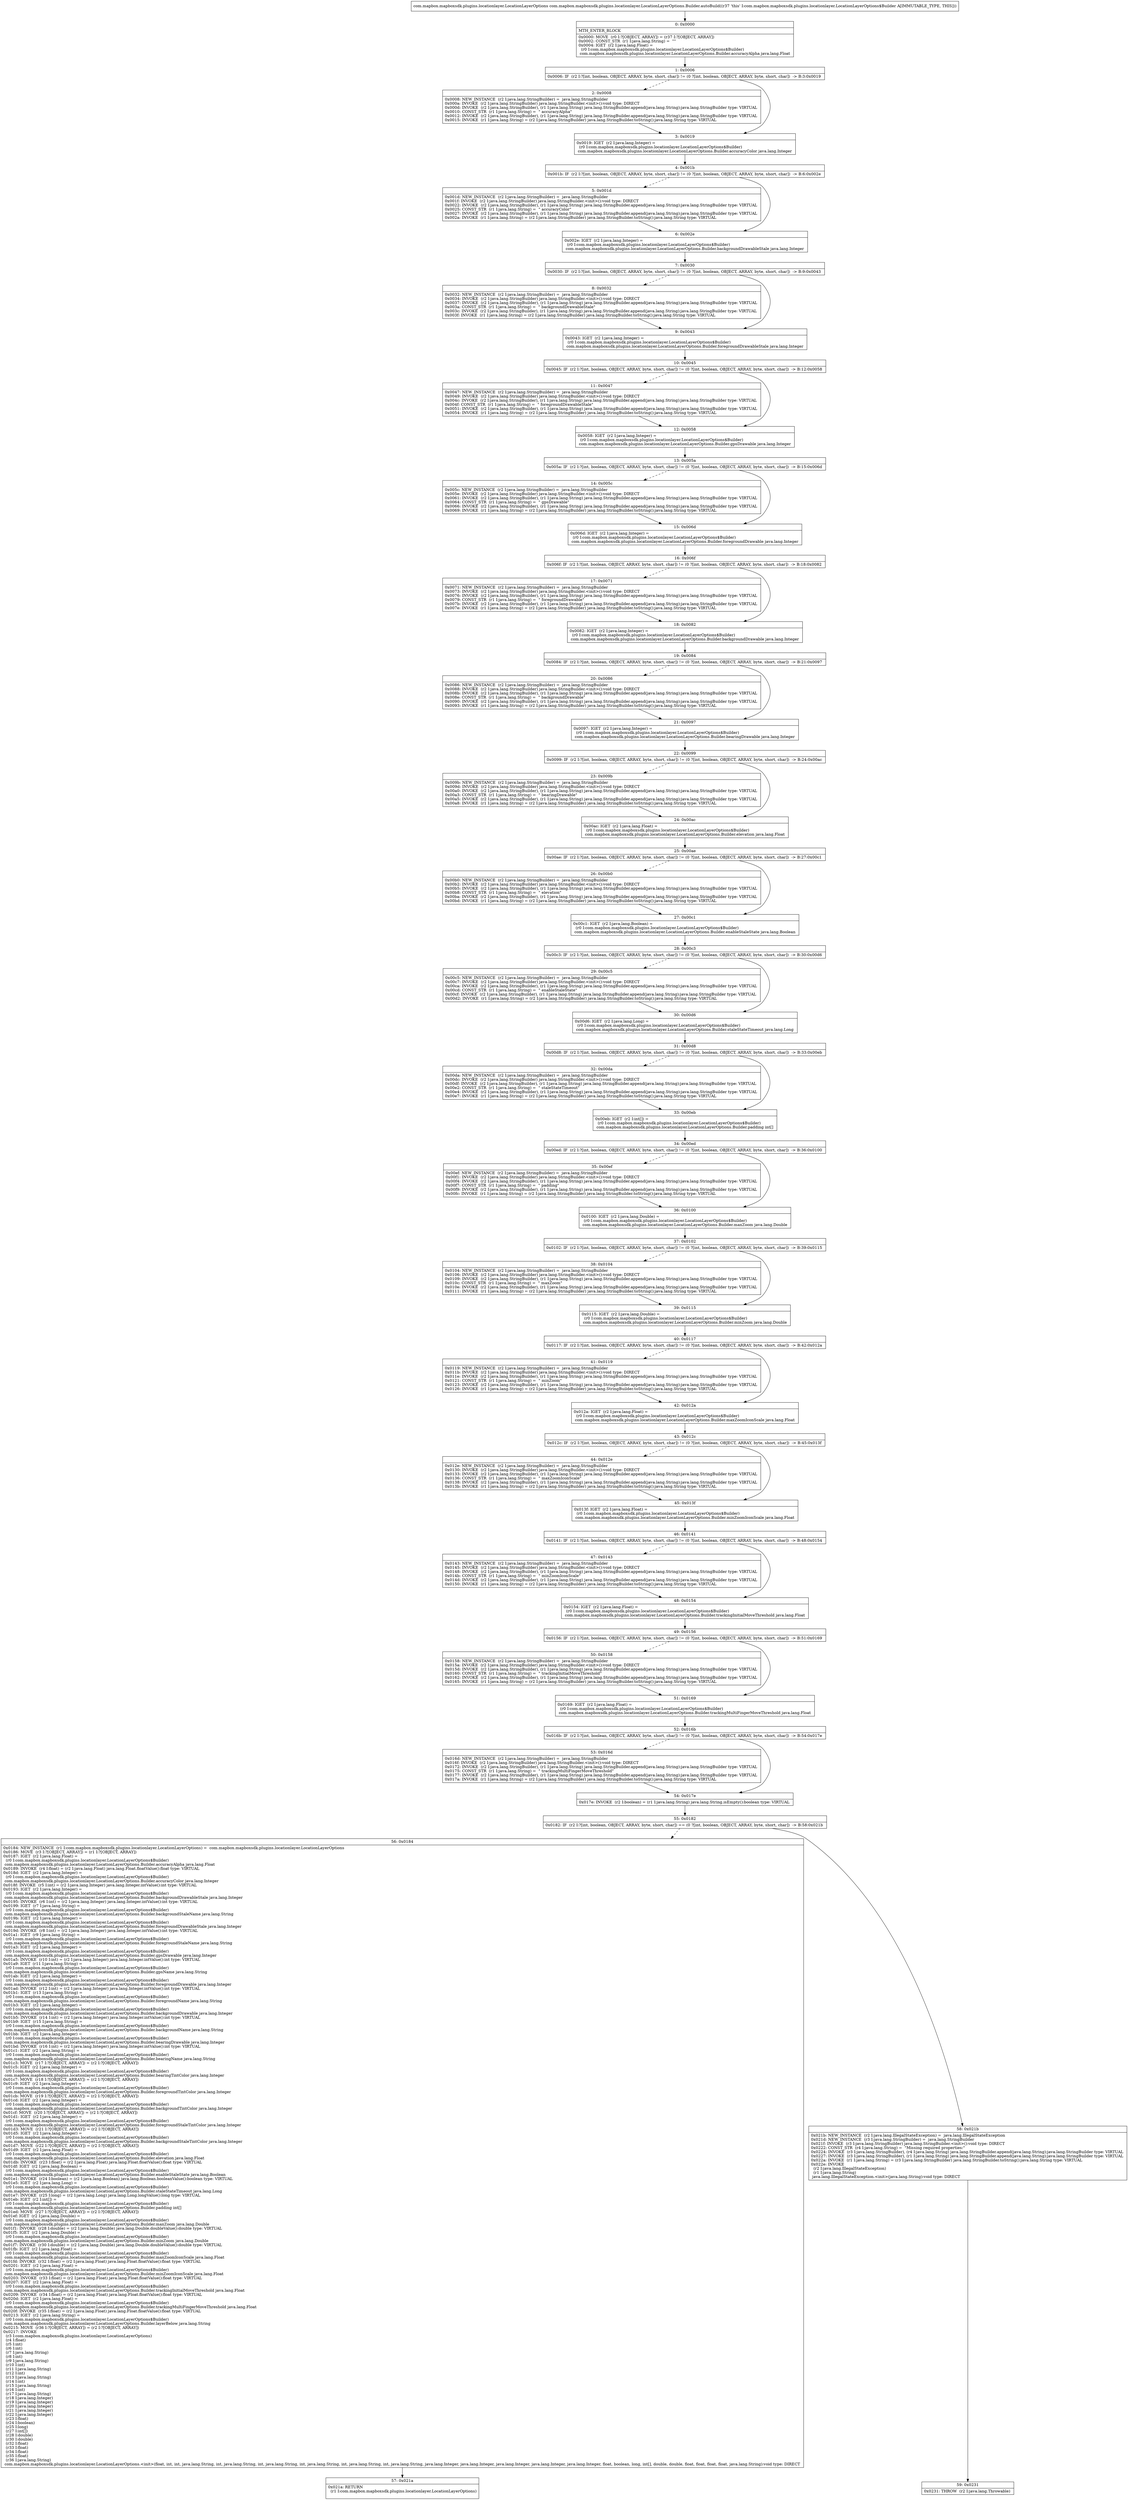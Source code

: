 digraph "CFG forcom.mapbox.mapboxsdk.plugins.locationlayer.LocationLayerOptions.Builder.autoBuild()Lcom\/mapbox\/mapboxsdk\/plugins\/locationlayer\/LocationLayerOptions;" {
Node_0 [shape=record,label="{0\:\ 0x0000|MTH_ENTER_BLOCK\l|0x0000: MOVE  (r0 I:?[OBJECT, ARRAY]) = (r37 I:?[OBJECT, ARRAY]) \l0x0002: CONST_STR  (r1 I:java.lang.String) =  \"\" \l0x0004: IGET  (r2 I:java.lang.Float) = \l  (r0 I:com.mapbox.mapboxsdk.plugins.locationlayer.LocationLayerOptions$Builder)\l com.mapbox.mapboxsdk.plugins.locationlayer.LocationLayerOptions.Builder.accuracyAlpha java.lang.Float \l}"];
Node_1 [shape=record,label="{1\:\ 0x0006|0x0006: IF  (r2 I:?[int, boolean, OBJECT, ARRAY, byte, short, char]) != (0 ?[int, boolean, OBJECT, ARRAY, byte, short, char])  \-\> B:3:0x0019 \l}"];
Node_2 [shape=record,label="{2\:\ 0x0008|0x0008: NEW_INSTANCE  (r2 I:java.lang.StringBuilder) =  java.lang.StringBuilder \l0x000a: INVOKE  (r2 I:java.lang.StringBuilder) java.lang.StringBuilder.\<init\>():void type: DIRECT \l0x000d: INVOKE  (r2 I:java.lang.StringBuilder), (r1 I:java.lang.String) java.lang.StringBuilder.append(java.lang.String):java.lang.StringBuilder type: VIRTUAL \l0x0010: CONST_STR  (r1 I:java.lang.String) =  \" accuracyAlpha\" \l0x0012: INVOKE  (r2 I:java.lang.StringBuilder), (r1 I:java.lang.String) java.lang.StringBuilder.append(java.lang.String):java.lang.StringBuilder type: VIRTUAL \l0x0015: INVOKE  (r1 I:java.lang.String) = (r2 I:java.lang.StringBuilder) java.lang.StringBuilder.toString():java.lang.String type: VIRTUAL \l}"];
Node_3 [shape=record,label="{3\:\ 0x0019|0x0019: IGET  (r2 I:java.lang.Integer) = \l  (r0 I:com.mapbox.mapboxsdk.plugins.locationlayer.LocationLayerOptions$Builder)\l com.mapbox.mapboxsdk.plugins.locationlayer.LocationLayerOptions.Builder.accuracyColor java.lang.Integer \l}"];
Node_4 [shape=record,label="{4\:\ 0x001b|0x001b: IF  (r2 I:?[int, boolean, OBJECT, ARRAY, byte, short, char]) != (0 ?[int, boolean, OBJECT, ARRAY, byte, short, char])  \-\> B:6:0x002e \l}"];
Node_5 [shape=record,label="{5\:\ 0x001d|0x001d: NEW_INSTANCE  (r2 I:java.lang.StringBuilder) =  java.lang.StringBuilder \l0x001f: INVOKE  (r2 I:java.lang.StringBuilder) java.lang.StringBuilder.\<init\>():void type: DIRECT \l0x0022: INVOKE  (r2 I:java.lang.StringBuilder), (r1 I:java.lang.String) java.lang.StringBuilder.append(java.lang.String):java.lang.StringBuilder type: VIRTUAL \l0x0025: CONST_STR  (r1 I:java.lang.String) =  \" accuracyColor\" \l0x0027: INVOKE  (r2 I:java.lang.StringBuilder), (r1 I:java.lang.String) java.lang.StringBuilder.append(java.lang.String):java.lang.StringBuilder type: VIRTUAL \l0x002a: INVOKE  (r1 I:java.lang.String) = (r2 I:java.lang.StringBuilder) java.lang.StringBuilder.toString():java.lang.String type: VIRTUAL \l}"];
Node_6 [shape=record,label="{6\:\ 0x002e|0x002e: IGET  (r2 I:java.lang.Integer) = \l  (r0 I:com.mapbox.mapboxsdk.plugins.locationlayer.LocationLayerOptions$Builder)\l com.mapbox.mapboxsdk.plugins.locationlayer.LocationLayerOptions.Builder.backgroundDrawableStale java.lang.Integer \l}"];
Node_7 [shape=record,label="{7\:\ 0x0030|0x0030: IF  (r2 I:?[int, boolean, OBJECT, ARRAY, byte, short, char]) != (0 ?[int, boolean, OBJECT, ARRAY, byte, short, char])  \-\> B:9:0x0043 \l}"];
Node_8 [shape=record,label="{8\:\ 0x0032|0x0032: NEW_INSTANCE  (r2 I:java.lang.StringBuilder) =  java.lang.StringBuilder \l0x0034: INVOKE  (r2 I:java.lang.StringBuilder) java.lang.StringBuilder.\<init\>():void type: DIRECT \l0x0037: INVOKE  (r2 I:java.lang.StringBuilder), (r1 I:java.lang.String) java.lang.StringBuilder.append(java.lang.String):java.lang.StringBuilder type: VIRTUAL \l0x003a: CONST_STR  (r1 I:java.lang.String) =  \" backgroundDrawableStale\" \l0x003c: INVOKE  (r2 I:java.lang.StringBuilder), (r1 I:java.lang.String) java.lang.StringBuilder.append(java.lang.String):java.lang.StringBuilder type: VIRTUAL \l0x003f: INVOKE  (r1 I:java.lang.String) = (r2 I:java.lang.StringBuilder) java.lang.StringBuilder.toString():java.lang.String type: VIRTUAL \l}"];
Node_9 [shape=record,label="{9\:\ 0x0043|0x0043: IGET  (r2 I:java.lang.Integer) = \l  (r0 I:com.mapbox.mapboxsdk.plugins.locationlayer.LocationLayerOptions$Builder)\l com.mapbox.mapboxsdk.plugins.locationlayer.LocationLayerOptions.Builder.foregroundDrawableStale java.lang.Integer \l}"];
Node_10 [shape=record,label="{10\:\ 0x0045|0x0045: IF  (r2 I:?[int, boolean, OBJECT, ARRAY, byte, short, char]) != (0 ?[int, boolean, OBJECT, ARRAY, byte, short, char])  \-\> B:12:0x0058 \l}"];
Node_11 [shape=record,label="{11\:\ 0x0047|0x0047: NEW_INSTANCE  (r2 I:java.lang.StringBuilder) =  java.lang.StringBuilder \l0x0049: INVOKE  (r2 I:java.lang.StringBuilder) java.lang.StringBuilder.\<init\>():void type: DIRECT \l0x004c: INVOKE  (r2 I:java.lang.StringBuilder), (r1 I:java.lang.String) java.lang.StringBuilder.append(java.lang.String):java.lang.StringBuilder type: VIRTUAL \l0x004f: CONST_STR  (r1 I:java.lang.String) =  \" foregroundDrawableStale\" \l0x0051: INVOKE  (r2 I:java.lang.StringBuilder), (r1 I:java.lang.String) java.lang.StringBuilder.append(java.lang.String):java.lang.StringBuilder type: VIRTUAL \l0x0054: INVOKE  (r1 I:java.lang.String) = (r2 I:java.lang.StringBuilder) java.lang.StringBuilder.toString():java.lang.String type: VIRTUAL \l}"];
Node_12 [shape=record,label="{12\:\ 0x0058|0x0058: IGET  (r2 I:java.lang.Integer) = \l  (r0 I:com.mapbox.mapboxsdk.plugins.locationlayer.LocationLayerOptions$Builder)\l com.mapbox.mapboxsdk.plugins.locationlayer.LocationLayerOptions.Builder.gpsDrawable java.lang.Integer \l}"];
Node_13 [shape=record,label="{13\:\ 0x005a|0x005a: IF  (r2 I:?[int, boolean, OBJECT, ARRAY, byte, short, char]) != (0 ?[int, boolean, OBJECT, ARRAY, byte, short, char])  \-\> B:15:0x006d \l}"];
Node_14 [shape=record,label="{14\:\ 0x005c|0x005c: NEW_INSTANCE  (r2 I:java.lang.StringBuilder) =  java.lang.StringBuilder \l0x005e: INVOKE  (r2 I:java.lang.StringBuilder) java.lang.StringBuilder.\<init\>():void type: DIRECT \l0x0061: INVOKE  (r2 I:java.lang.StringBuilder), (r1 I:java.lang.String) java.lang.StringBuilder.append(java.lang.String):java.lang.StringBuilder type: VIRTUAL \l0x0064: CONST_STR  (r1 I:java.lang.String) =  \" gpsDrawable\" \l0x0066: INVOKE  (r2 I:java.lang.StringBuilder), (r1 I:java.lang.String) java.lang.StringBuilder.append(java.lang.String):java.lang.StringBuilder type: VIRTUAL \l0x0069: INVOKE  (r1 I:java.lang.String) = (r2 I:java.lang.StringBuilder) java.lang.StringBuilder.toString():java.lang.String type: VIRTUAL \l}"];
Node_15 [shape=record,label="{15\:\ 0x006d|0x006d: IGET  (r2 I:java.lang.Integer) = \l  (r0 I:com.mapbox.mapboxsdk.plugins.locationlayer.LocationLayerOptions$Builder)\l com.mapbox.mapboxsdk.plugins.locationlayer.LocationLayerOptions.Builder.foregroundDrawable java.lang.Integer \l}"];
Node_16 [shape=record,label="{16\:\ 0x006f|0x006f: IF  (r2 I:?[int, boolean, OBJECT, ARRAY, byte, short, char]) != (0 ?[int, boolean, OBJECT, ARRAY, byte, short, char])  \-\> B:18:0x0082 \l}"];
Node_17 [shape=record,label="{17\:\ 0x0071|0x0071: NEW_INSTANCE  (r2 I:java.lang.StringBuilder) =  java.lang.StringBuilder \l0x0073: INVOKE  (r2 I:java.lang.StringBuilder) java.lang.StringBuilder.\<init\>():void type: DIRECT \l0x0076: INVOKE  (r2 I:java.lang.StringBuilder), (r1 I:java.lang.String) java.lang.StringBuilder.append(java.lang.String):java.lang.StringBuilder type: VIRTUAL \l0x0079: CONST_STR  (r1 I:java.lang.String) =  \" foregroundDrawable\" \l0x007b: INVOKE  (r2 I:java.lang.StringBuilder), (r1 I:java.lang.String) java.lang.StringBuilder.append(java.lang.String):java.lang.StringBuilder type: VIRTUAL \l0x007e: INVOKE  (r1 I:java.lang.String) = (r2 I:java.lang.StringBuilder) java.lang.StringBuilder.toString():java.lang.String type: VIRTUAL \l}"];
Node_18 [shape=record,label="{18\:\ 0x0082|0x0082: IGET  (r2 I:java.lang.Integer) = \l  (r0 I:com.mapbox.mapboxsdk.plugins.locationlayer.LocationLayerOptions$Builder)\l com.mapbox.mapboxsdk.plugins.locationlayer.LocationLayerOptions.Builder.backgroundDrawable java.lang.Integer \l}"];
Node_19 [shape=record,label="{19\:\ 0x0084|0x0084: IF  (r2 I:?[int, boolean, OBJECT, ARRAY, byte, short, char]) != (0 ?[int, boolean, OBJECT, ARRAY, byte, short, char])  \-\> B:21:0x0097 \l}"];
Node_20 [shape=record,label="{20\:\ 0x0086|0x0086: NEW_INSTANCE  (r2 I:java.lang.StringBuilder) =  java.lang.StringBuilder \l0x0088: INVOKE  (r2 I:java.lang.StringBuilder) java.lang.StringBuilder.\<init\>():void type: DIRECT \l0x008b: INVOKE  (r2 I:java.lang.StringBuilder), (r1 I:java.lang.String) java.lang.StringBuilder.append(java.lang.String):java.lang.StringBuilder type: VIRTUAL \l0x008e: CONST_STR  (r1 I:java.lang.String) =  \" backgroundDrawable\" \l0x0090: INVOKE  (r2 I:java.lang.StringBuilder), (r1 I:java.lang.String) java.lang.StringBuilder.append(java.lang.String):java.lang.StringBuilder type: VIRTUAL \l0x0093: INVOKE  (r1 I:java.lang.String) = (r2 I:java.lang.StringBuilder) java.lang.StringBuilder.toString():java.lang.String type: VIRTUAL \l}"];
Node_21 [shape=record,label="{21\:\ 0x0097|0x0097: IGET  (r2 I:java.lang.Integer) = \l  (r0 I:com.mapbox.mapboxsdk.plugins.locationlayer.LocationLayerOptions$Builder)\l com.mapbox.mapboxsdk.plugins.locationlayer.LocationLayerOptions.Builder.bearingDrawable java.lang.Integer \l}"];
Node_22 [shape=record,label="{22\:\ 0x0099|0x0099: IF  (r2 I:?[int, boolean, OBJECT, ARRAY, byte, short, char]) != (0 ?[int, boolean, OBJECT, ARRAY, byte, short, char])  \-\> B:24:0x00ac \l}"];
Node_23 [shape=record,label="{23\:\ 0x009b|0x009b: NEW_INSTANCE  (r2 I:java.lang.StringBuilder) =  java.lang.StringBuilder \l0x009d: INVOKE  (r2 I:java.lang.StringBuilder) java.lang.StringBuilder.\<init\>():void type: DIRECT \l0x00a0: INVOKE  (r2 I:java.lang.StringBuilder), (r1 I:java.lang.String) java.lang.StringBuilder.append(java.lang.String):java.lang.StringBuilder type: VIRTUAL \l0x00a3: CONST_STR  (r1 I:java.lang.String) =  \" bearingDrawable\" \l0x00a5: INVOKE  (r2 I:java.lang.StringBuilder), (r1 I:java.lang.String) java.lang.StringBuilder.append(java.lang.String):java.lang.StringBuilder type: VIRTUAL \l0x00a8: INVOKE  (r1 I:java.lang.String) = (r2 I:java.lang.StringBuilder) java.lang.StringBuilder.toString():java.lang.String type: VIRTUAL \l}"];
Node_24 [shape=record,label="{24\:\ 0x00ac|0x00ac: IGET  (r2 I:java.lang.Float) = \l  (r0 I:com.mapbox.mapboxsdk.plugins.locationlayer.LocationLayerOptions$Builder)\l com.mapbox.mapboxsdk.plugins.locationlayer.LocationLayerOptions.Builder.elevation java.lang.Float \l}"];
Node_25 [shape=record,label="{25\:\ 0x00ae|0x00ae: IF  (r2 I:?[int, boolean, OBJECT, ARRAY, byte, short, char]) != (0 ?[int, boolean, OBJECT, ARRAY, byte, short, char])  \-\> B:27:0x00c1 \l}"];
Node_26 [shape=record,label="{26\:\ 0x00b0|0x00b0: NEW_INSTANCE  (r2 I:java.lang.StringBuilder) =  java.lang.StringBuilder \l0x00b2: INVOKE  (r2 I:java.lang.StringBuilder) java.lang.StringBuilder.\<init\>():void type: DIRECT \l0x00b5: INVOKE  (r2 I:java.lang.StringBuilder), (r1 I:java.lang.String) java.lang.StringBuilder.append(java.lang.String):java.lang.StringBuilder type: VIRTUAL \l0x00b8: CONST_STR  (r1 I:java.lang.String) =  \" elevation\" \l0x00ba: INVOKE  (r2 I:java.lang.StringBuilder), (r1 I:java.lang.String) java.lang.StringBuilder.append(java.lang.String):java.lang.StringBuilder type: VIRTUAL \l0x00bd: INVOKE  (r1 I:java.lang.String) = (r2 I:java.lang.StringBuilder) java.lang.StringBuilder.toString():java.lang.String type: VIRTUAL \l}"];
Node_27 [shape=record,label="{27\:\ 0x00c1|0x00c1: IGET  (r2 I:java.lang.Boolean) = \l  (r0 I:com.mapbox.mapboxsdk.plugins.locationlayer.LocationLayerOptions$Builder)\l com.mapbox.mapboxsdk.plugins.locationlayer.LocationLayerOptions.Builder.enableStaleState java.lang.Boolean \l}"];
Node_28 [shape=record,label="{28\:\ 0x00c3|0x00c3: IF  (r2 I:?[int, boolean, OBJECT, ARRAY, byte, short, char]) != (0 ?[int, boolean, OBJECT, ARRAY, byte, short, char])  \-\> B:30:0x00d6 \l}"];
Node_29 [shape=record,label="{29\:\ 0x00c5|0x00c5: NEW_INSTANCE  (r2 I:java.lang.StringBuilder) =  java.lang.StringBuilder \l0x00c7: INVOKE  (r2 I:java.lang.StringBuilder) java.lang.StringBuilder.\<init\>():void type: DIRECT \l0x00ca: INVOKE  (r2 I:java.lang.StringBuilder), (r1 I:java.lang.String) java.lang.StringBuilder.append(java.lang.String):java.lang.StringBuilder type: VIRTUAL \l0x00cd: CONST_STR  (r1 I:java.lang.String) =  \" enableStaleState\" \l0x00cf: INVOKE  (r2 I:java.lang.StringBuilder), (r1 I:java.lang.String) java.lang.StringBuilder.append(java.lang.String):java.lang.StringBuilder type: VIRTUAL \l0x00d2: INVOKE  (r1 I:java.lang.String) = (r2 I:java.lang.StringBuilder) java.lang.StringBuilder.toString():java.lang.String type: VIRTUAL \l}"];
Node_30 [shape=record,label="{30\:\ 0x00d6|0x00d6: IGET  (r2 I:java.lang.Long) = \l  (r0 I:com.mapbox.mapboxsdk.plugins.locationlayer.LocationLayerOptions$Builder)\l com.mapbox.mapboxsdk.plugins.locationlayer.LocationLayerOptions.Builder.staleStateTimeout java.lang.Long \l}"];
Node_31 [shape=record,label="{31\:\ 0x00d8|0x00d8: IF  (r2 I:?[int, boolean, OBJECT, ARRAY, byte, short, char]) != (0 ?[int, boolean, OBJECT, ARRAY, byte, short, char])  \-\> B:33:0x00eb \l}"];
Node_32 [shape=record,label="{32\:\ 0x00da|0x00da: NEW_INSTANCE  (r2 I:java.lang.StringBuilder) =  java.lang.StringBuilder \l0x00dc: INVOKE  (r2 I:java.lang.StringBuilder) java.lang.StringBuilder.\<init\>():void type: DIRECT \l0x00df: INVOKE  (r2 I:java.lang.StringBuilder), (r1 I:java.lang.String) java.lang.StringBuilder.append(java.lang.String):java.lang.StringBuilder type: VIRTUAL \l0x00e2: CONST_STR  (r1 I:java.lang.String) =  \" staleStateTimeout\" \l0x00e4: INVOKE  (r2 I:java.lang.StringBuilder), (r1 I:java.lang.String) java.lang.StringBuilder.append(java.lang.String):java.lang.StringBuilder type: VIRTUAL \l0x00e7: INVOKE  (r1 I:java.lang.String) = (r2 I:java.lang.StringBuilder) java.lang.StringBuilder.toString():java.lang.String type: VIRTUAL \l}"];
Node_33 [shape=record,label="{33\:\ 0x00eb|0x00eb: IGET  (r2 I:int[]) = \l  (r0 I:com.mapbox.mapboxsdk.plugins.locationlayer.LocationLayerOptions$Builder)\l com.mapbox.mapboxsdk.plugins.locationlayer.LocationLayerOptions.Builder.padding int[] \l}"];
Node_34 [shape=record,label="{34\:\ 0x00ed|0x00ed: IF  (r2 I:?[int, boolean, OBJECT, ARRAY, byte, short, char]) != (0 ?[int, boolean, OBJECT, ARRAY, byte, short, char])  \-\> B:36:0x0100 \l}"];
Node_35 [shape=record,label="{35\:\ 0x00ef|0x00ef: NEW_INSTANCE  (r2 I:java.lang.StringBuilder) =  java.lang.StringBuilder \l0x00f1: INVOKE  (r2 I:java.lang.StringBuilder) java.lang.StringBuilder.\<init\>():void type: DIRECT \l0x00f4: INVOKE  (r2 I:java.lang.StringBuilder), (r1 I:java.lang.String) java.lang.StringBuilder.append(java.lang.String):java.lang.StringBuilder type: VIRTUAL \l0x00f7: CONST_STR  (r1 I:java.lang.String) =  \" padding\" \l0x00f9: INVOKE  (r2 I:java.lang.StringBuilder), (r1 I:java.lang.String) java.lang.StringBuilder.append(java.lang.String):java.lang.StringBuilder type: VIRTUAL \l0x00fc: INVOKE  (r1 I:java.lang.String) = (r2 I:java.lang.StringBuilder) java.lang.StringBuilder.toString():java.lang.String type: VIRTUAL \l}"];
Node_36 [shape=record,label="{36\:\ 0x0100|0x0100: IGET  (r2 I:java.lang.Double) = \l  (r0 I:com.mapbox.mapboxsdk.plugins.locationlayer.LocationLayerOptions$Builder)\l com.mapbox.mapboxsdk.plugins.locationlayer.LocationLayerOptions.Builder.maxZoom java.lang.Double \l}"];
Node_37 [shape=record,label="{37\:\ 0x0102|0x0102: IF  (r2 I:?[int, boolean, OBJECT, ARRAY, byte, short, char]) != (0 ?[int, boolean, OBJECT, ARRAY, byte, short, char])  \-\> B:39:0x0115 \l}"];
Node_38 [shape=record,label="{38\:\ 0x0104|0x0104: NEW_INSTANCE  (r2 I:java.lang.StringBuilder) =  java.lang.StringBuilder \l0x0106: INVOKE  (r2 I:java.lang.StringBuilder) java.lang.StringBuilder.\<init\>():void type: DIRECT \l0x0109: INVOKE  (r2 I:java.lang.StringBuilder), (r1 I:java.lang.String) java.lang.StringBuilder.append(java.lang.String):java.lang.StringBuilder type: VIRTUAL \l0x010c: CONST_STR  (r1 I:java.lang.String) =  \" maxZoom\" \l0x010e: INVOKE  (r2 I:java.lang.StringBuilder), (r1 I:java.lang.String) java.lang.StringBuilder.append(java.lang.String):java.lang.StringBuilder type: VIRTUAL \l0x0111: INVOKE  (r1 I:java.lang.String) = (r2 I:java.lang.StringBuilder) java.lang.StringBuilder.toString():java.lang.String type: VIRTUAL \l}"];
Node_39 [shape=record,label="{39\:\ 0x0115|0x0115: IGET  (r2 I:java.lang.Double) = \l  (r0 I:com.mapbox.mapboxsdk.plugins.locationlayer.LocationLayerOptions$Builder)\l com.mapbox.mapboxsdk.plugins.locationlayer.LocationLayerOptions.Builder.minZoom java.lang.Double \l}"];
Node_40 [shape=record,label="{40\:\ 0x0117|0x0117: IF  (r2 I:?[int, boolean, OBJECT, ARRAY, byte, short, char]) != (0 ?[int, boolean, OBJECT, ARRAY, byte, short, char])  \-\> B:42:0x012a \l}"];
Node_41 [shape=record,label="{41\:\ 0x0119|0x0119: NEW_INSTANCE  (r2 I:java.lang.StringBuilder) =  java.lang.StringBuilder \l0x011b: INVOKE  (r2 I:java.lang.StringBuilder) java.lang.StringBuilder.\<init\>():void type: DIRECT \l0x011e: INVOKE  (r2 I:java.lang.StringBuilder), (r1 I:java.lang.String) java.lang.StringBuilder.append(java.lang.String):java.lang.StringBuilder type: VIRTUAL \l0x0121: CONST_STR  (r1 I:java.lang.String) =  \" minZoom\" \l0x0123: INVOKE  (r2 I:java.lang.StringBuilder), (r1 I:java.lang.String) java.lang.StringBuilder.append(java.lang.String):java.lang.StringBuilder type: VIRTUAL \l0x0126: INVOKE  (r1 I:java.lang.String) = (r2 I:java.lang.StringBuilder) java.lang.StringBuilder.toString():java.lang.String type: VIRTUAL \l}"];
Node_42 [shape=record,label="{42\:\ 0x012a|0x012a: IGET  (r2 I:java.lang.Float) = \l  (r0 I:com.mapbox.mapboxsdk.plugins.locationlayer.LocationLayerOptions$Builder)\l com.mapbox.mapboxsdk.plugins.locationlayer.LocationLayerOptions.Builder.maxZoomIconScale java.lang.Float \l}"];
Node_43 [shape=record,label="{43\:\ 0x012c|0x012c: IF  (r2 I:?[int, boolean, OBJECT, ARRAY, byte, short, char]) != (0 ?[int, boolean, OBJECT, ARRAY, byte, short, char])  \-\> B:45:0x013f \l}"];
Node_44 [shape=record,label="{44\:\ 0x012e|0x012e: NEW_INSTANCE  (r2 I:java.lang.StringBuilder) =  java.lang.StringBuilder \l0x0130: INVOKE  (r2 I:java.lang.StringBuilder) java.lang.StringBuilder.\<init\>():void type: DIRECT \l0x0133: INVOKE  (r2 I:java.lang.StringBuilder), (r1 I:java.lang.String) java.lang.StringBuilder.append(java.lang.String):java.lang.StringBuilder type: VIRTUAL \l0x0136: CONST_STR  (r1 I:java.lang.String) =  \" maxZoomIconScale\" \l0x0138: INVOKE  (r2 I:java.lang.StringBuilder), (r1 I:java.lang.String) java.lang.StringBuilder.append(java.lang.String):java.lang.StringBuilder type: VIRTUAL \l0x013b: INVOKE  (r1 I:java.lang.String) = (r2 I:java.lang.StringBuilder) java.lang.StringBuilder.toString():java.lang.String type: VIRTUAL \l}"];
Node_45 [shape=record,label="{45\:\ 0x013f|0x013f: IGET  (r2 I:java.lang.Float) = \l  (r0 I:com.mapbox.mapboxsdk.plugins.locationlayer.LocationLayerOptions$Builder)\l com.mapbox.mapboxsdk.plugins.locationlayer.LocationLayerOptions.Builder.minZoomIconScale java.lang.Float \l}"];
Node_46 [shape=record,label="{46\:\ 0x0141|0x0141: IF  (r2 I:?[int, boolean, OBJECT, ARRAY, byte, short, char]) != (0 ?[int, boolean, OBJECT, ARRAY, byte, short, char])  \-\> B:48:0x0154 \l}"];
Node_47 [shape=record,label="{47\:\ 0x0143|0x0143: NEW_INSTANCE  (r2 I:java.lang.StringBuilder) =  java.lang.StringBuilder \l0x0145: INVOKE  (r2 I:java.lang.StringBuilder) java.lang.StringBuilder.\<init\>():void type: DIRECT \l0x0148: INVOKE  (r2 I:java.lang.StringBuilder), (r1 I:java.lang.String) java.lang.StringBuilder.append(java.lang.String):java.lang.StringBuilder type: VIRTUAL \l0x014b: CONST_STR  (r1 I:java.lang.String) =  \" minZoomIconScale\" \l0x014d: INVOKE  (r2 I:java.lang.StringBuilder), (r1 I:java.lang.String) java.lang.StringBuilder.append(java.lang.String):java.lang.StringBuilder type: VIRTUAL \l0x0150: INVOKE  (r1 I:java.lang.String) = (r2 I:java.lang.StringBuilder) java.lang.StringBuilder.toString():java.lang.String type: VIRTUAL \l}"];
Node_48 [shape=record,label="{48\:\ 0x0154|0x0154: IGET  (r2 I:java.lang.Float) = \l  (r0 I:com.mapbox.mapboxsdk.plugins.locationlayer.LocationLayerOptions$Builder)\l com.mapbox.mapboxsdk.plugins.locationlayer.LocationLayerOptions.Builder.trackingInitialMoveThreshold java.lang.Float \l}"];
Node_49 [shape=record,label="{49\:\ 0x0156|0x0156: IF  (r2 I:?[int, boolean, OBJECT, ARRAY, byte, short, char]) != (0 ?[int, boolean, OBJECT, ARRAY, byte, short, char])  \-\> B:51:0x0169 \l}"];
Node_50 [shape=record,label="{50\:\ 0x0158|0x0158: NEW_INSTANCE  (r2 I:java.lang.StringBuilder) =  java.lang.StringBuilder \l0x015a: INVOKE  (r2 I:java.lang.StringBuilder) java.lang.StringBuilder.\<init\>():void type: DIRECT \l0x015d: INVOKE  (r2 I:java.lang.StringBuilder), (r1 I:java.lang.String) java.lang.StringBuilder.append(java.lang.String):java.lang.StringBuilder type: VIRTUAL \l0x0160: CONST_STR  (r1 I:java.lang.String) =  \" trackingInitialMoveThreshold\" \l0x0162: INVOKE  (r2 I:java.lang.StringBuilder), (r1 I:java.lang.String) java.lang.StringBuilder.append(java.lang.String):java.lang.StringBuilder type: VIRTUAL \l0x0165: INVOKE  (r1 I:java.lang.String) = (r2 I:java.lang.StringBuilder) java.lang.StringBuilder.toString():java.lang.String type: VIRTUAL \l}"];
Node_51 [shape=record,label="{51\:\ 0x0169|0x0169: IGET  (r2 I:java.lang.Float) = \l  (r0 I:com.mapbox.mapboxsdk.plugins.locationlayer.LocationLayerOptions$Builder)\l com.mapbox.mapboxsdk.plugins.locationlayer.LocationLayerOptions.Builder.trackingMultiFingerMoveThreshold java.lang.Float \l}"];
Node_52 [shape=record,label="{52\:\ 0x016b|0x016b: IF  (r2 I:?[int, boolean, OBJECT, ARRAY, byte, short, char]) != (0 ?[int, boolean, OBJECT, ARRAY, byte, short, char])  \-\> B:54:0x017e \l}"];
Node_53 [shape=record,label="{53\:\ 0x016d|0x016d: NEW_INSTANCE  (r2 I:java.lang.StringBuilder) =  java.lang.StringBuilder \l0x016f: INVOKE  (r2 I:java.lang.StringBuilder) java.lang.StringBuilder.\<init\>():void type: DIRECT \l0x0172: INVOKE  (r2 I:java.lang.StringBuilder), (r1 I:java.lang.String) java.lang.StringBuilder.append(java.lang.String):java.lang.StringBuilder type: VIRTUAL \l0x0175: CONST_STR  (r1 I:java.lang.String) =  \" trackingMultiFingerMoveThreshold\" \l0x0177: INVOKE  (r2 I:java.lang.StringBuilder), (r1 I:java.lang.String) java.lang.StringBuilder.append(java.lang.String):java.lang.StringBuilder type: VIRTUAL \l0x017a: INVOKE  (r1 I:java.lang.String) = (r2 I:java.lang.StringBuilder) java.lang.StringBuilder.toString():java.lang.String type: VIRTUAL \l}"];
Node_54 [shape=record,label="{54\:\ 0x017e|0x017e: INVOKE  (r2 I:boolean) = (r1 I:java.lang.String) java.lang.String.isEmpty():boolean type: VIRTUAL \l}"];
Node_55 [shape=record,label="{55\:\ 0x0182|0x0182: IF  (r2 I:?[int, boolean, OBJECT, ARRAY, byte, short, char]) == (0 ?[int, boolean, OBJECT, ARRAY, byte, short, char])  \-\> B:58:0x021b \l}"];
Node_56 [shape=record,label="{56\:\ 0x0184|0x0184: NEW_INSTANCE  (r1 I:com.mapbox.mapboxsdk.plugins.locationlayer.LocationLayerOptions) =  com.mapbox.mapboxsdk.plugins.locationlayer.LocationLayerOptions \l0x0186: MOVE  (r3 I:?[OBJECT, ARRAY]) = (r1 I:?[OBJECT, ARRAY]) \l0x0187: IGET  (r2 I:java.lang.Float) = \l  (r0 I:com.mapbox.mapboxsdk.plugins.locationlayer.LocationLayerOptions$Builder)\l com.mapbox.mapboxsdk.plugins.locationlayer.LocationLayerOptions.Builder.accuracyAlpha java.lang.Float \l0x0189: INVOKE  (r4 I:float) = (r2 I:java.lang.Float) java.lang.Float.floatValue():float type: VIRTUAL \l0x018d: IGET  (r2 I:java.lang.Integer) = \l  (r0 I:com.mapbox.mapboxsdk.plugins.locationlayer.LocationLayerOptions$Builder)\l com.mapbox.mapboxsdk.plugins.locationlayer.LocationLayerOptions.Builder.accuracyColor java.lang.Integer \l0x018f: INVOKE  (r5 I:int) = (r2 I:java.lang.Integer) java.lang.Integer.intValue():int type: VIRTUAL \l0x0193: IGET  (r2 I:java.lang.Integer) = \l  (r0 I:com.mapbox.mapboxsdk.plugins.locationlayer.LocationLayerOptions$Builder)\l com.mapbox.mapboxsdk.plugins.locationlayer.LocationLayerOptions.Builder.backgroundDrawableStale java.lang.Integer \l0x0195: INVOKE  (r6 I:int) = (r2 I:java.lang.Integer) java.lang.Integer.intValue():int type: VIRTUAL \l0x0199: IGET  (r7 I:java.lang.String) = \l  (r0 I:com.mapbox.mapboxsdk.plugins.locationlayer.LocationLayerOptions$Builder)\l com.mapbox.mapboxsdk.plugins.locationlayer.LocationLayerOptions.Builder.backgroundStaleName java.lang.String \l0x019b: IGET  (r2 I:java.lang.Integer) = \l  (r0 I:com.mapbox.mapboxsdk.plugins.locationlayer.LocationLayerOptions$Builder)\l com.mapbox.mapboxsdk.plugins.locationlayer.LocationLayerOptions.Builder.foregroundDrawableStale java.lang.Integer \l0x019d: INVOKE  (r8 I:int) = (r2 I:java.lang.Integer) java.lang.Integer.intValue():int type: VIRTUAL \l0x01a1: IGET  (r9 I:java.lang.String) = \l  (r0 I:com.mapbox.mapboxsdk.plugins.locationlayer.LocationLayerOptions$Builder)\l com.mapbox.mapboxsdk.plugins.locationlayer.LocationLayerOptions.Builder.foregroundStaleName java.lang.String \l0x01a3: IGET  (r2 I:java.lang.Integer) = \l  (r0 I:com.mapbox.mapboxsdk.plugins.locationlayer.LocationLayerOptions$Builder)\l com.mapbox.mapboxsdk.plugins.locationlayer.LocationLayerOptions.Builder.gpsDrawable java.lang.Integer \l0x01a5: INVOKE  (r10 I:int) = (r2 I:java.lang.Integer) java.lang.Integer.intValue():int type: VIRTUAL \l0x01a9: IGET  (r11 I:java.lang.String) = \l  (r0 I:com.mapbox.mapboxsdk.plugins.locationlayer.LocationLayerOptions$Builder)\l com.mapbox.mapboxsdk.plugins.locationlayer.LocationLayerOptions.Builder.gpsName java.lang.String \l0x01ab: IGET  (r2 I:java.lang.Integer) = \l  (r0 I:com.mapbox.mapboxsdk.plugins.locationlayer.LocationLayerOptions$Builder)\l com.mapbox.mapboxsdk.plugins.locationlayer.LocationLayerOptions.Builder.foregroundDrawable java.lang.Integer \l0x01ad: INVOKE  (r12 I:int) = (r2 I:java.lang.Integer) java.lang.Integer.intValue():int type: VIRTUAL \l0x01b1: IGET  (r13 I:java.lang.String) = \l  (r0 I:com.mapbox.mapboxsdk.plugins.locationlayer.LocationLayerOptions$Builder)\l com.mapbox.mapboxsdk.plugins.locationlayer.LocationLayerOptions.Builder.foregroundName java.lang.String \l0x01b3: IGET  (r2 I:java.lang.Integer) = \l  (r0 I:com.mapbox.mapboxsdk.plugins.locationlayer.LocationLayerOptions$Builder)\l com.mapbox.mapboxsdk.plugins.locationlayer.LocationLayerOptions.Builder.backgroundDrawable java.lang.Integer \l0x01b5: INVOKE  (r14 I:int) = (r2 I:java.lang.Integer) java.lang.Integer.intValue():int type: VIRTUAL \l0x01b9: IGET  (r15 I:java.lang.String) = \l  (r0 I:com.mapbox.mapboxsdk.plugins.locationlayer.LocationLayerOptions$Builder)\l com.mapbox.mapboxsdk.plugins.locationlayer.LocationLayerOptions.Builder.backgroundName java.lang.String \l0x01bb: IGET  (r2 I:java.lang.Integer) = \l  (r0 I:com.mapbox.mapboxsdk.plugins.locationlayer.LocationLayerOptions$Builder)\l com.mapbox.mapboxsdk.plugins.locationlayer.LocationLayerOptions.Builder.bearingDrawable java.lang.Integer \l0x01bd: INVOKE  (r16 I:int) = (r2 I:java.lang.Integer) java.lang.Integer.intValue():int type: VIRTUAL \l0x01c1: IGET  (r2 I:java.lang.String) = \l  (r0 I:com.mapbox.mapboxsdk.plugins.locationlayer.LocationLayerOptions$Builder)\l com.mapbox.mapboxsdk.plugins.locationlayer.LocationLayerOptions.Builder.bearingName java.lang.String \l0x01c3: MOVE  (r17 I:?[OBJECT, ARRAY]) = (r2 I:?[OBJECT, ARRAY]) \l0x01c5: IGET  (r2 I:java.lang.Integer) = \l  (r0 I:com.mapbox.mapboxsdk.plugins.locationlayer.LocationLayerOptions$Builder)\l com.mapbox.mapboxsdk.plugins.locationlayer.LocationLayerOptions.Builder.bearingTintColor java.lang.Integer \l0x01c7: MOVE  (r18 I:?[OBJECT, ARRAY]) = (r2 I:?[OBJECT, ARRAY]) \l0x01c9: IGET  (r2 I:java.lang.Integer) = \l  (r0 I:com.mapbox.mapboxsdk.plugins.locationlayer.LocationLayerOptions$Builder)\l com.mapbox.mapboxsdk.plugins.locationlayer.LocationLayerOptions.Builder.foregroundTintColor java.lang.Integer \l0x01cb: MOVE  (r19 I:?[OBJECT, ARRAY]) = (r2 I:?[OBJECT, ARRAY]) \l0x01cd: IGET  (r2 I:java.lang.Integer) = \l  (r0 I:com.mapbox.mapboxsdk.plugins.locationlayer.LocationLayerOptions$Builder)\l com.mapbox.mapboxsdk.plugins.locationlayer.LocationLayerOptions.Builder.backgroundTintColor java.lang.Integer \l0x01cf: MOVE  (r20 I:?[OBJECT, ARRAY]) = (r2 I:?[OBJECT, ARRAY]) \l0x01d1: IGET  (r2 I:java.lang.Integer) = \l  (r0 I:com.mapbox.mapboxsdk.plugins.locationlayer.LocationLayerOptions$Builder)\l com.mapbox.mapboxsdk.plugins.locationlayer.LocationLayerOptions.Builder.foregroundStaleTintColor java.lang.Integer \l0x01d3: MOVE  (r21 I:?[OBJECT, ARRAY]) = (r2 I:?[OBJECT, ARRAY]) \l0x01d5: IGET  (r2 I:java.lang.Integer) = \l  (r0 I:com.mapbox.mapboxsdk.plugins.locationlayer.LocationLayerOptions$Builder)\l com.mapbox.mapboxsdk.plugins.locationlayer.LocationLayerOptions.Builder.backgroundStaleTintColor java.lang.Integer \l0x01d7: MOVE  (r22 I:?[OBJECT, ARRAY]) = (r2 I:?[OBJECT, ARRAY]) \l0x01d9: IGET  (r2 I:java.lang.Float) = \l  (r0 I:com.mapbox.mapboxsdk.plugins.locationlayer.LocationLayerOptions$Builder)\l com.mapbox.mapboxsdk.plugins.locationlayer.LocationLayerOptions.Builder.elevation java.lang.Float \l0x01db: INVOKE  (r23 I:float) = (r2 I:java.lang.Float) java.lang.Float.floatValue():float type: VIRTUAL \l0x01df: IGET  (r2 I:java.lang.Boolean) = \l  (r0 I:com.mapbox.mapboxsdk.plugins.locationlayer.LocationLayerOptions$Builder)\l com.mapbox.mapboxsdk.plugins.locationlayer.LocationLayerOptions.Builder.enableStaleState java.lang.Boolean \l0x01e1: INVOKE  (r24 I:boolean) = (r2 I:java.lang.Boolean) java.lang.Boolean.booleanValue():boolean type: VIRTUAL \l0x01e5: IGET  (r2 I:java.lang.Long) = \l  (r0 I:com.mapbox.mapboxsdk.plugins.locationlayer.LocationLayerOptions$Builder)\l com.mapbox.mapboxsdk.plugins.locationlayer.LocationLayerOptions.Builder.staleStateTimeout java.lang.Long \l0x01e7: INVOKE  (r25 I:long) = (r2 I:java.lang.Long) java.lang.Long.longValue():long type: VIRTUAL \l0x01eb: IGET  (r2 I:int[]) = \l  (r0 I:com.mapbox.mapboxsdk.plugins.locationlayer.LocationLayerOptions$Builder)\l com.mapbox.mapboxsdk.plugins.locationlayer.LocationLayerOptions.Builder.padding int[] \l0x01ed: MOVE  (r27 I:?[OBJECT, ARRAY]) = (r2 I:?[OBJECT, ARRAY]) \l0x01ef: IGET  (r2 I:java.lang.Double) = \l  (r0 I:com.mapbox.mapboxsdk.plugins.locationlayer.LocationLayerOptions$Builder)\l com.mapbox.mapboxsdk.plugins.locationlayer.LocationLayerOptions.Builder.maxZoom java.lang.Double \l0x01f1: INVOKE  (r28 I:double) = (r2 I:java.lang.Double) java.lang.Double.doubleValue():double type: VIRTUAL \l0x01f5: IGET  (r2 I:java.lang.Double) = \l  (r0 I:com.mapbox.mapboxsdk.plugins.locationlayer.LocationLayerOptions$Builder)\l com.mapbox.mapboxsdk.plugins.locationlayer.LocationLayerOptions.Builder.minZoom java.lang.Double \l0x01f7: INVOKE  (r30 I:double) = (r2 I:java.lang.Double) java.lang.Double.doubleValue():double type: VIRTUAL \l0x01fb: IGET  (r2 I:java.lang.Float) = \l  (r0 I:com.mapbox.mapboxsdk.plugins.locationlayer.LocationLayerOptions$Builder)\l com.mapbox.mapboxsdk.plugins.locationlayer.LocationLayerOptions.Builder.maxZoomIconScale java.lang.Float \l0x01fd: INVOKE  (r32 I:float) = (r2 I:java.lang.Float) java.lang.Float.floatValue():float type: VIRTUAL \l0x0201: IGET  (r2 I:java.lang.Float) = \l  (r0 I:com.mapbox.mapboxsdk.plugins.locationlayer.LocationLayerOptions$Builder)\l com.mapbox.mapboxsdk.plugins.locationlayer.LocationLayerOptions.Builder.minZoomIconScale java.lang.Float \l0x0203: INVOKE  (r33 I:float) = (r2 I:java.lang.Float) java.lang.Float.floatValue():float type: VIRTUAL \l0x0207: IGET  (r2 I:java.lang.Float) = \l  (r0 I:com.mapbox.mapboxsdk.plugins.locationlayer.LocationLayerOptions$Builder)\l com.mapbox.mapboxsdk.plugins.locationlayer.LocationLayerOptions.Builder.trackingInitialMoveThreshold java.lang.Float \l0x0209: INVOKE  (r34 I:float) = (r2 I:java.lang.Float) java.lang.Float.floatValue():float type: VIRTUAL \l0x020d: IGET  (r2 I:java.lang.Float) = \l  (r0 I:com.mapbox.mapboxsdk.plugins.locationlayer.LocationLayerOptions$Builder)\l com.mapbox.mapboxsdk.plugins.locationlayer.LocationLayerOptions.Builder.trackingMultiFingerMoveThreshold java.lang.Float \l0x020f: INVOKE  (r35 I:float) = (r2 I:java.lang.Float) java.lang.Float.floatValue():float type: VIRTUAL \l0x0213: IGET  (r2 I:java.lang.String) = \l  (r0 I:com.mapbox.mapboxsdk.plugins.locationlayer.LocationLayerOptions$Builder)\l com.mapbox.mapboxsdk.plugins.locationlayer.LocationLayerOptions.Builder.layerBelow java.lang.String \l0x0215: MOVE  (r36 I:?[OBJECT, ARRAY]) = (r2 I:?[OBJECT, ARRAY]) \l0x0217: INVOKE  \l  (r3 I:com.mapbox.mapboxsdk.plugins.locationlayer.LocationLayerOptions)\l  (r4 I:float)\l  (r5 I:int)\l  (r6 I:int)\l  (r7 I:java.lang.String)\l  (r8 I:int)\l  (r9 I:java.lang.String)\l  (r10 I:int)\l  (r11 I:java.lang.String)\l  (r12 I:int)\l  (r13 I:java.lang.String)\l  (r14 I:int)\l  (r15 I:java.lang.String)\l  (r16 I:int)\l  (r17 I:java.lang.String)\l  (r18 I:java.lang.Integer)\l  (r19 I:java.lang.Integer)\l  (r20 I:java.lang.Integer)\l  (r21 I:java.lang.Integer)\l  (r22 I:java.lang.Integer)\l  (r23 I:float)\l  (r24 I:boolean)\l  (r25 I:long)\l  (r27 I:int[])\l  (r28 I:double)\l  (r30 I:double)\l  (r32 I:float)\l  (r33 I:float)\l  (r34 I:float)\l  (r35 I:float)\l  (r36 I:java.lang.String)\l com.mapbox.mapboxsdk.plugins.locationlayer.LocationLayerOptions.\<init\>(float, int, int, java.lang.String, int, java.lang.String, int, java.lang.String, int, java.lang.String, int, java.lang.String, int, java.lang.String, java.lang.Integer, java.lang.Integer, java.lang.Integer, java.lang.Integer, java.lang.Integer, float, boolean, long, int[], double, double, float, float, float, float, java.lang.String):void type: DIRECT \l}"];
Node_57 [shape=record,label="{57\:\ 0x021a|0x021a: RETURN  \l  (r1 I:com.mapbox.mapboxsdk.plugins.locationlayer.LocationLayerOptions)\l \l}"];
Node_58 [shape=record,label="{58\:\ 0x021b|0x021b: NEW_INSTANCE  (r2 I:java.lang.IllegalStateException) =  java.lang.IllegalStateException \l0x021d: NEW_INSTANCE  (r3 I:java.lang.StringBuilder) =  java.lang.StringBuilder \l0x021f: INVOKE  (r3 I:java.lang.StringBuilder) java.lang.StringBuilder.\<init\>():void type: DIRECT \l0x0222: CONST_STR  (r4 I:java.lang.String) =  \"Missing required properties:\" \l0x0224: INVOKE  (r3 I:java.lang.StringBuilder), (r4 I:java.lang.String) java.lang.StringBuilder.append(java.lang.String):java.lang.StringBuilder type: VIRTUAL \l0x0227: INVOKE  (r3 I:java.lang.StringBuilder), (r1 I:java.lang.String) java.lang.StringBuilder.append(java.lang.String):java.lang.StringBuilder type: VIRTUAL \l0x022a: INVOKE  (r1 I:java.lang.String) = (r3 I:java.lang.StringBuilder) java.lang.StringBuilder.toString():java.lang.String type: VIRTUAL \l0x022e: INVOKE  \l  (r2 I:java.lang.IllegalStateException)\l  (r1 I:java.lang.String)\l java.lang.IllegalStateException.\<init\>(java.lang.String):void type: DIRECT \l}"];
Node_59 [shape=record,label="{59\:\ 0x0231|0x0231: THROW  (r2 I:java.lang.Throwable) \l}"];
MethodNode[shape=record,label="{com.mapbox.mapboxsdk.plugins.locationlayer.LocationLayerOptions com.mapbox.mapboxsdk.plugins.locationlayer.LocationLayerOptions.Builder.autoBuild((r37 'this' I:com.mapbox.mapboxsdk.plugins.locationlayer.LocationLayerOptions$Builder A[IMMUTABLE_TYPE, THIS])) }"];
MethodNode -> Node_0;
Node_0 -> Node_1;
Node_1 -> Node_2[style=dashed];
Node_1 -> Node_3;
Node_2 -> Node_3;
Node_3 -> Node_4;
Node_4 -> Node_5[style=dashed];
Node_4 -> Node_6;
Node_5 -> Node_6;
Node_6 -> Node_7;
Node_7 -> Node_8[style=dashed];
Node_7 -> Node_9;
Node_8 -> Node_9;
Node_9 -> Node_10;
Node_10 -> Node_11[style=dashed];
Node_10 -> Node_12;
Node_11 -> Node_12;
Node_12 -> Node_13;
Node_13 -> Node_14[style=dashed];
Node_13 -> Node_15;
Node_14 -> Node_15;
Node_15 -> Node_16;
Node_16 -> Node_17[style=dashed];
Node_16 -> Node_18;
Node_17 -> Node_18;
Node_18 -> Node_19;
Node_19 -> Node_20[style=dashed];
Node_19 -> Node_21;
Node_20 -> Node_21;
Node_21 -> Node_22;
Node_22 -> Node_23[style=dashed];
Node_22 -> Node_24;
Node_23 -> Node_24;
Node_24 -> Node_25;
Node_25 -> Node_26[style=dashed];
Node_25 -> Node_27;
Node_26 -> Node_27;
Node_27 -> Node_28;
Node_28 -> Node_29[style=dashed];
Node_28 -> Node_30;
Node_29 -> Node_30;
Node_30 -> Node_31;
Node_31 -> Node_32[style=dashed];
Node_31 -> Node_33;
Node_32 -> Node_33;
Node_33 -> Node_34;
Node_34 -> Node_35[style=dashed];
Node_34 -> Node_36;
Node_35 -> Node_36;
Node_36 -> Node_37;
Node_37 -> Node_38[style=dashed];
Node_37 -> Node_39;
Node_38 -> Node_39;
Node_39 -> Node_40;
Node_40 -> Node_41[style=dashed];
Node_40 -> Node_42;
Node_41 -> Node_42;
Node_42 -> Node_43;
Node_43 -> Node_44[style=dashed];
Node_43 -> Node_45;
Node_44 -> Node_45;
Node_45 -> Node_46;
Node_46 -> Node_47[style=dashed];
Node_46 -> Node_48;
Node_47 -> Node_48;
Node_48 -> Node_49;
Node_49 -> Node_50[style=dashed];
Node_49 -> Node_51;
Node_50 -> Node_51;
Node_51 -> Node_52;
Node_52 -> Node_53[style=dashed];
Node_52 -> Node_54;
Node_53 -> Node_54;
Node_54 -> Node_55;
Node_55 -> Node_56[style=dashed];
Node_55 -> Node_58;
Node_56 -> Node_57;
Node_58 -> Node_59;
}

